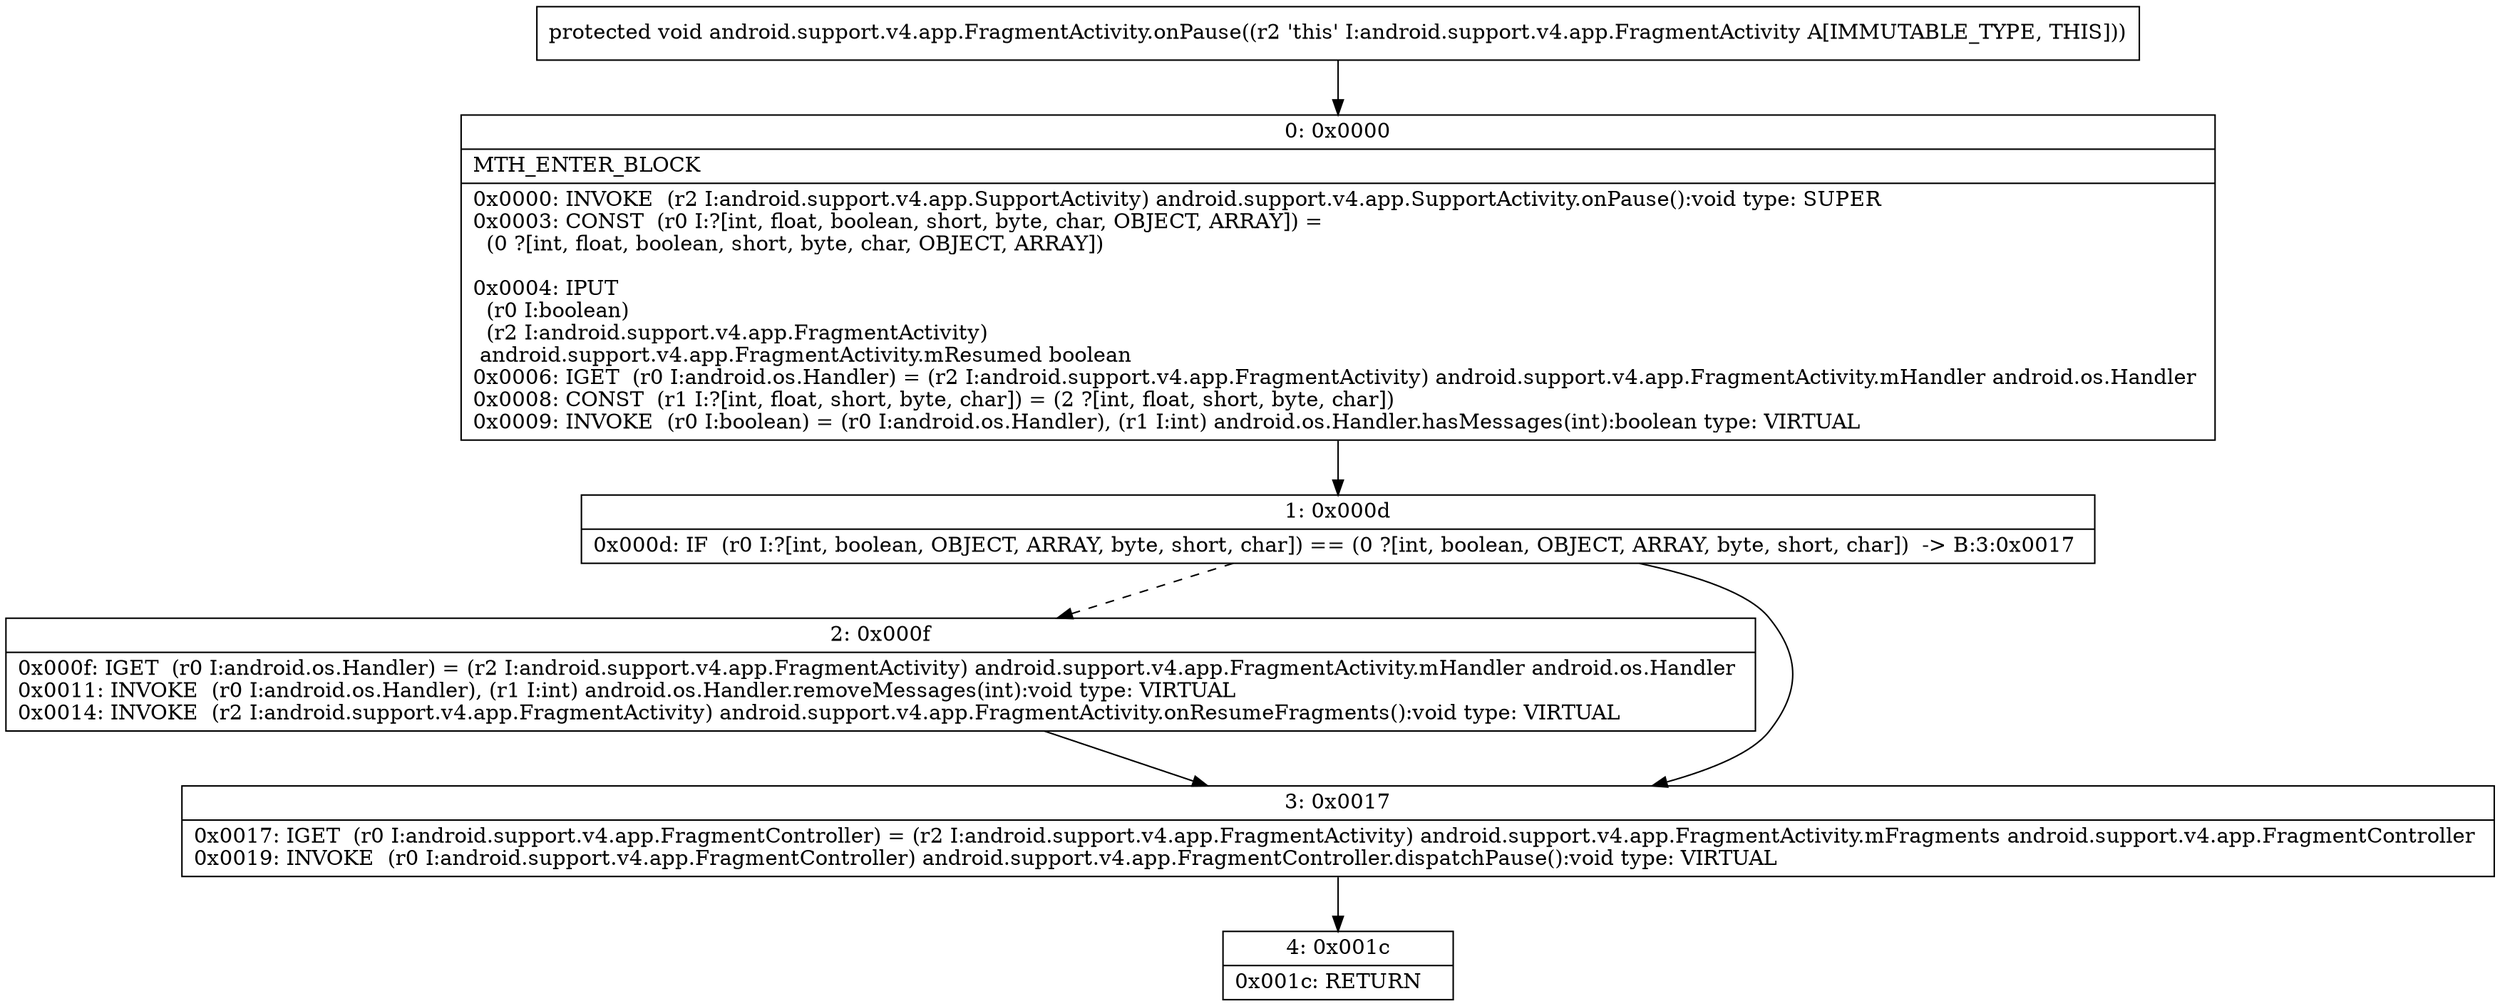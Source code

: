digraph "CFG forandroid.support.v4.app.FragmentActivity.onPause()V" {
Node_0 [shape=record,label="{0\:\ 0x0000|MTH_ENTER_BLOCK\l|0x0000: INVOKE  (r2 I:android.support.v4.app.SupportActivity) android.support.v4.app.SupportActivity.onPause():void type: SUPER \l0x0003: CONST  (r0 I:?[int, float, boolean, short, byte, char, OBJECT, ARRAY]) = \l  (0 ?[int, float, boolean, short, byte, char, OBJECT, ARRAY])\l \l0x0004: IPUT  \l  (r0 I:boolean)\l  (r2 I:android.support.v4.app.FragmentActivity)\l android.support.v4.app.FragmentActivity.mResumed boolean \l0x0006: IGET  (r0 I:android.os.Handler) = (r2 I:android.support.v4.app.FragmentActivity) android.support.v4.app.FragmentActivity.mHandler android.os.Handler \l0x0008: CONST  (r1 I:?[int, float, short, byte, char]) = (2 ?[int, float, short, byte, char]) \l0x0009: INVOKE  (r0 I:boolean) = (r0 I:android.os.Handler), (r1 I:int) android.os.Handler.hasMessages(int):boolean type: VIRTUAL \l}"];
Node_1 [shape=record,label="{1\:\ 0x000d|0x000d: IF  (r0 I:?[int, boolean, OBJECT, ARRAY, byte, short, char]) == (0 ?[int, boolean, OBJECT, ARRAY, byte, short, char])  \-\> B:3:0x0017 \l}"];
Node_2 [shape=record,label="{2\:\ 0x000f|0x000f: IGET  (r0 I:android.os.Handler) = (r2 I:android.support.v4.app.FragmentActivity) android.support.v4.app.FragmentActivity.mHandler android.os.Handler \l0x0011: INVOKE  (r0 I:android.os.Handler), (r1 I:int) android.os.Handler.removeMessages(int):void type: VIRTUAL \l0x0014: INVOKE  (r2 I:android.support.v4.app.FragmentActivity) android.support.v4.app.FragmentActivity.onResumeFragments():void type: VIRTUAL \l}"];
Node_3 [shape=record,label="{3\:\ 0x0017|0x0017: IGET  (r0 I:android.support.v4.app.FragmentController) = (r2 I:android.support.v4.app.FragmentActivity) android.support.v4.app.FragmentActivity.mFragments android.support.v4.app.FragmentController \l0x0019: INVOKE  (r0 I:android.support.v4.app.FragmentController) android.support.v4.app.FragmentController.dispatchPause():void type: VIRTUAL \l}"];
Node_4 [shape=record,label="{4\:\ 0x001c|0x001c: RETURN   \l}"];
MethodNode[shape=record,label="{protected void android.support.v4.app.FragmentActivity.onPause((r2 'this' I:android.support.v4.app.FragmentActivity A[IMMUTABLE_TYPE, THIS])) }"];
MethodNode -> Node_0;
Node_0 -> Node_1;
Node_1 -> Node_2[style=dashed];
Node_1 -> Node_3;
Node_2 -> Node_3;
Node_3 -> Node_4;
}

